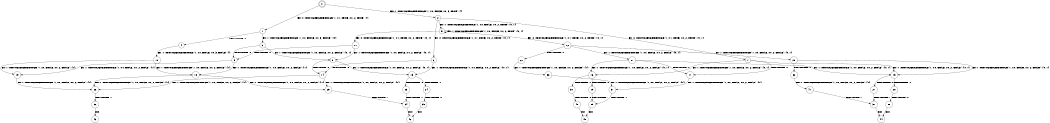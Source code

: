 digraph BCG {
size = "7, 10.5";
center = TRUE;
node [shape = circle];
0 [peripheries = 2];
0 -> 1 [label = "EX !0 !ATOMIC_EXCH_BRANCH (1, +1, TRUE, +0, 2, TRUE) !{}"];
0 -> 2 [label = "EX !1 !ATOMIC_EXCH_BRANCH (1, +0, FALSE, +0, 3, TRUE) !{}"];
1 -> 3 [label = "EX !1 !ATOMIC_EXCH_BRANCH (1, +0, FALSE, +0, 3, FALSE) !{0}"];
1 -> 4 [label = "TERMINATE !0"];
2 -> 5 [label = "EX !1 !ATOMIC_EXCH_BRANCH (1, +0, FALSE, +0, 2, TRUE) !{0, 1}"];
2 -> 6 [label = "EX !0 !ATOMIC_EXCH_BRANCH (1, +1, TRUE, +0, 2, TRUE) !{0, 1}"];
2 -> 7 [label = "EX !0 !ATOMIC_EXCH_BRANCH (1, +1, TRUE, +0, 2, TRUE) !{0, 1}"];
3 -> 8 [label = "EX !1 !ATOMIC_EXCH_BRANCH (1, +0, FALSE, +0, 2, FALSE) !{0, 1}"];
3 -> 9 [label = "TERMINATE !0"];
4 -> 10 [label = "EX !1 !ATOMIC_EXCH_BRANCH (1, +0, FALSE, +0, 3, FALSE) !{}"];
5 -> 5 [label = "EX !1 !ATOMIC_EXCH_BRANCH (1, +0, FALSE, +0, 2, TRUE) !{0, 1}"];
5 -> 11 [label = "EX !0 !ATOMIC_EXCH_BRANCH (1, +1, TRUE, +0, 2, TRUE) !{0, 1}"];
5 -> 12 [label = "EX !0 !ATOMIC_EXCH_BRANCH (1, +1, TRUE, +0, 2, TRUE) !{0, 1}"];
6 -> 13 [label = "EX !1 !ATOMIC_EXCH_BRANCH (1, +0, FALSE, +0, 2, FALSE) !{0, 1}"];
6 -> 14 [label = "TERMINATE !0"];
7 -> 15 [label = "EX !1 !ATOMIC_EXCH_BRANCH (1, +0, FALSE, +0, 2, FALSE) !{0, 1}"];
7 -> 16 [label = "EX !1 !ATOMIC_EXCH_BRANCH (1, +0, FALSE, +0, 2, FALSE) !{0, 1}"];
7 -> 17 [label = "TERMINATE !0"];
8 -> 13 [label = "EX !1 !ATOMIC_EXCH_BRANCH (1, +0, FALSE, +0, 2, FALSE) !{0, 1}"];
8 -> 14 [label = "TERMINATE !0"];
9 -> 18 [label = "EX !1 !ATOMIC_EXCH_BRANCH (1, +0, FALSE, +0, 2, FALSE) !{1}"];
9 -> 19 [label = "EX !1 !ATOMIC_EXCH_BRANCH (1, +0, FALSE, +0, 2, FALSE) !{1}"];
10 -> 18 [label = "EX !1 !ATOMIC_EXCH_BRANCH (1, +0, FALSE, +0, 2, FALSE) !{1}"];
10 -> 19 [label = "EX !1 !ATOMIC_EXCH_BRANCH (1, +0, FALSE, +0, 2, FALSE) !{1}"];
11 -> 8 [label = "EX !1 !ATOMIC_EXCH_BRANCH (1, +0, FALSE, +0, 2, FALSE) !{0, 1}"];
11 -> 9 [label = "TERMINATE !0"];
12 -> 20 [label = "EX !1 !ATOMIC_EXCH_BRANCH (1, +0, FALSE, +0, 2, FALSE) !{0, 1}"];
12 -> 21 [label = "EX !1 !ATOMIC_EXCH_BRANCH (1, +0, FALSE, +0, 2, FALSE) !{0, 1}"];
12 -> 22 [label = "TERMINATE !0"];
13 -> 23 [label = "TERMINATE !0"];
13 -> 24 [label = "TERMINATE !1"];
14 -> 25 [label = "EX !1 !ATOMIC_EXCH_BRANCH (1, +0, FALSE, +0, 2, FALSE) !{1}"];
14 -> 26 [label = "EX !1 !ATOMIC_EXCH_BRANCH (1, +0, FALSE, +0, 2, FALSE) !{1}"];
15 -> 27 [label = "TERMINATE !0"];
15 -> 28 [label = "TERMINATE !1"];
16 -> 29 [label = "TERMINATE !0"];
16 -> 30 [label = "TERMINATE !1"];
17 -> 31 [label = "EX !1 !ATOMIC_EXCH_BRANCH (1, +0, FALSE, +0, 2, FALSE) !{1}"];
18 -> 25 [label = "EX !1 !ATOMIC_EXCH_BRANCH (1, +0, FALSE, +0, 2, FALSE) !{1}"];
18 -> 26 [label = "EX !1 !ATOMIC_EXCH_BRANCH (1, +0, FALSE, +0, 2, FALSE) !{1}"];
19 -> 26 [label = "EX !1 !ATOMIC_EXCH_BRANCH (1, +0, FALSE, +0, 2, FALSE) !{1}"];
20 -> 15 [label = "EX !1 !ATOMIC_EXCH_BRANCH (1, +0, FALSE, +0, 2, FALSE) !{0, 1}"];
20 -> 32 [label = "TERMINATE !0"];
21 -> 15 [label = "EX !1 !ATOMIC_EXCH_BRANCH (1, +0, FALSE, +0, 2, FALSE) !{0, 1}"];
21 -> 16 [label = "EX !1 !ATOMIC_EXCH_BRANCH (1, +0, FALSE, +0, 2, FALSE) !{0, 1}"];
21 -> 17 [label = "TERMINATE !0"];
22 -> 33 [label = "EX !1 !ATOMIC_EXCH_BRANCH (1, +0, FALSE, +0, 2, FALSE) !{1}"];
23 -> 34 [label = "TERMINATE !1"];
24 -> 35 [label = "TERMINATE !0"];
25 -> 34 [label = "TERMINATE !1"];
26 -> 36 [label = "TERMINATE !1"];
27 -> 37 [label = "TERMINATE !1"];
28 -> 38 [label = "TERMINATE !0"];
29 -> 39 [label = "TERMINATE !1"];
30 -> 40 [label = "TERMINATE !0"];
31 -> 39 [label = "TERMINATE !1"];
32 -> 41 [label = "EX !1 !ATOMIC_EXCH_BRANCH (1, +0, FALSE, +0, 2, FALSE) !{1}"];
33 -> 31 [label = "EX !1 !ATOMIC_EXCH_BRANCH (1, +0, FALSE, +0, 2, FALSE) !{1}"];
34 -> 42 [label = "exit"];
35 -> 42 [label = "exit"];
36 -> 43 [label = "exit"];
37 -> 44 [label = "exit"];
38 -> 44 [label = "exit"];
39 -> 45 [label = "exit"];
40 -> 45 [label = "exit"];
41 -> 37 [label = "TERMINATE !1"];
}
